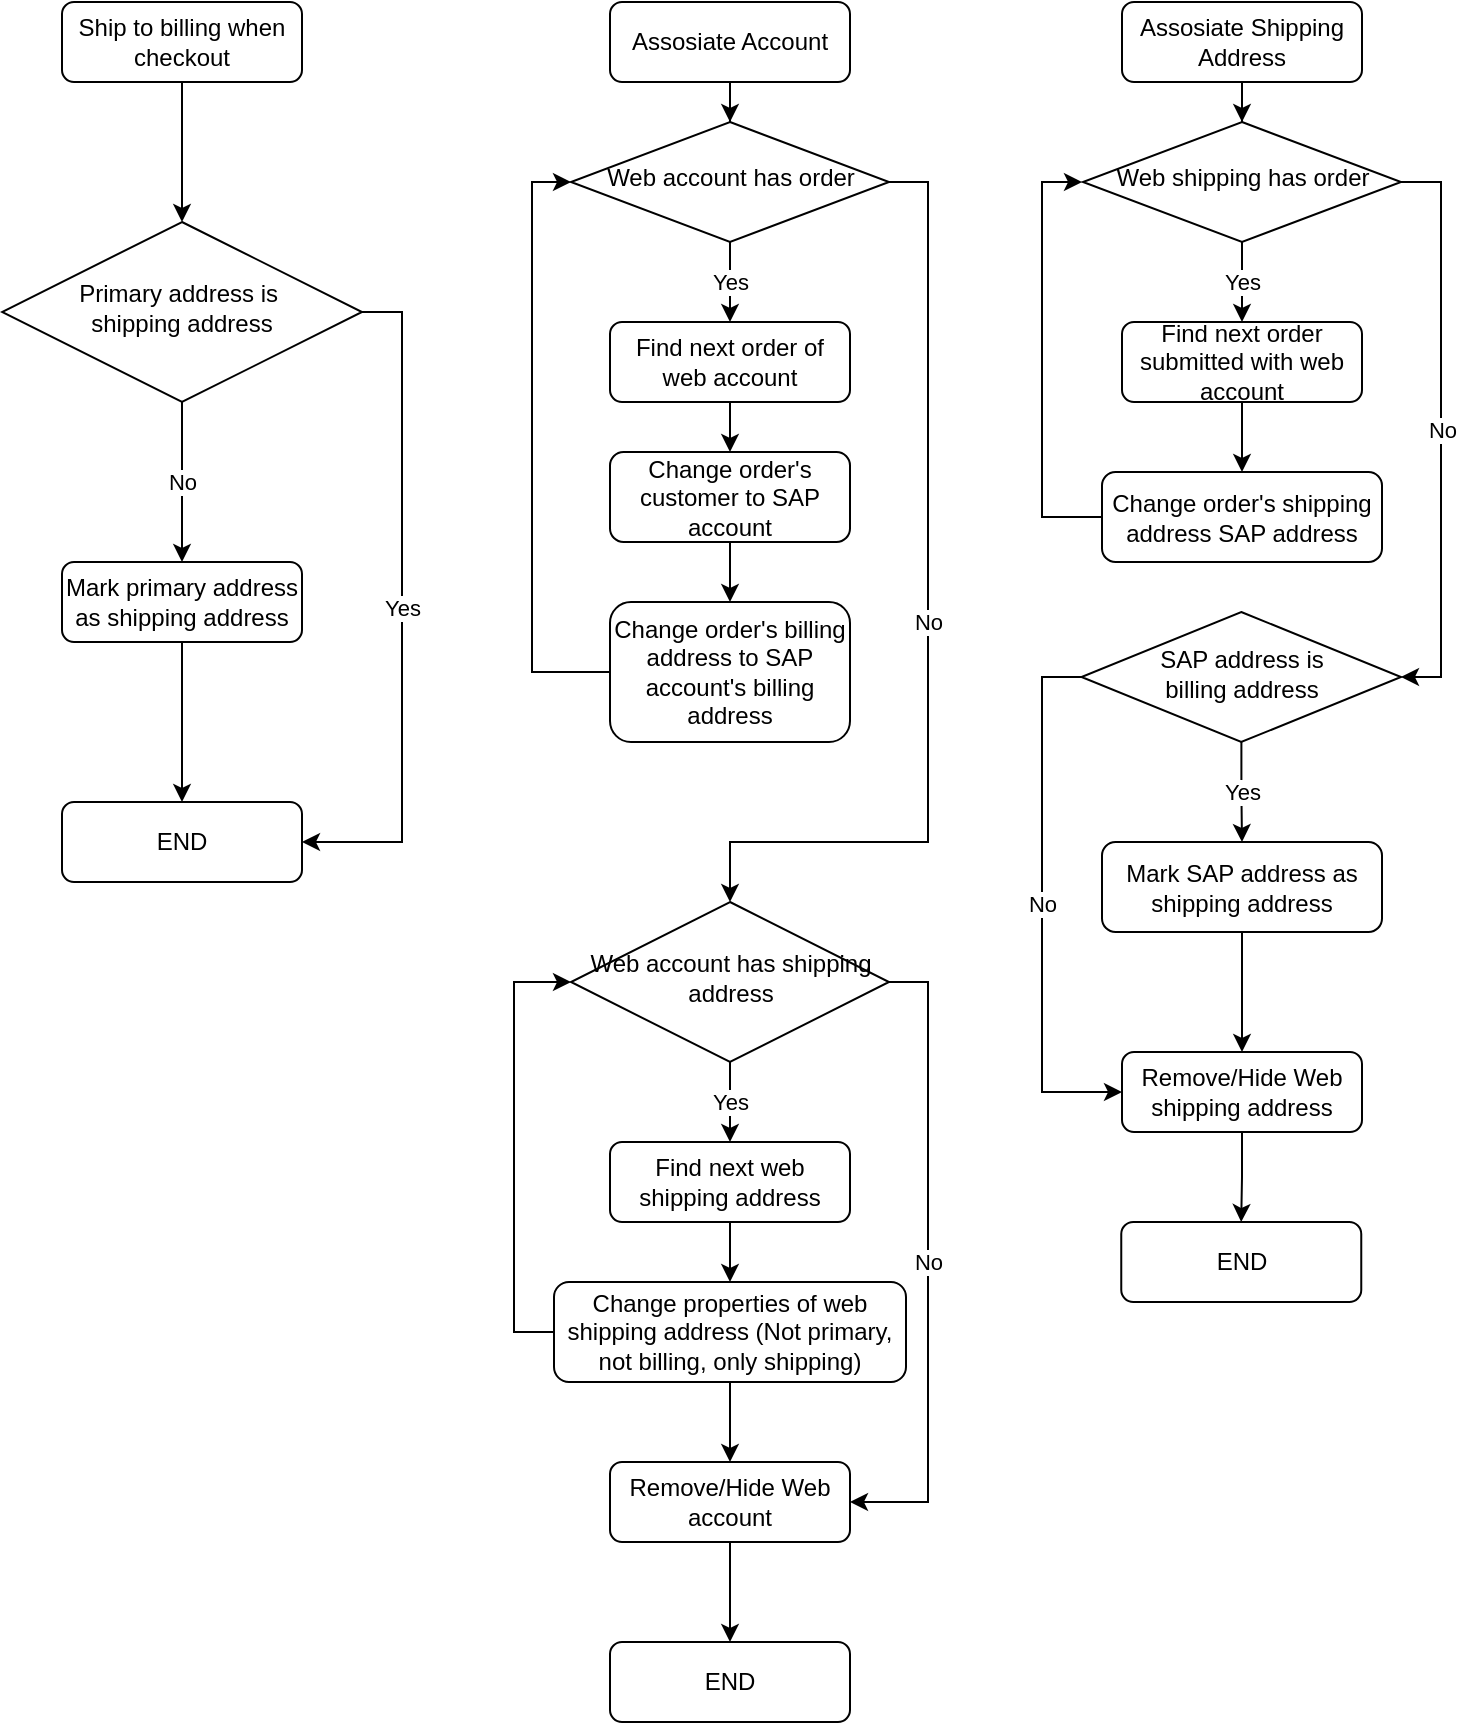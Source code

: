 <mxfile version="13.8.0" type="github">
  <diagram id="C5RBs43oDa-KdzZeNtuy" name="Page-1">
    <mxGraphModel dx="825" dy="466" grid="1" gridSize="10" guides="1" tooltips="1" connect="1" arrows="1" fold="1" page="1" pageScale="1" pageWidth="827" pageHeight="1169" math="0" shadow="0">
      <root>
        <mxCell id="WIyWlLk6GJQsqaUBKTNV-0" />
        <mxCell id="WIyWlLk6GJQsqaUBKTNV-1" parent="WIyWlLk6GJQsqaUBKTNV-0" />
        <mxCell id="mkh69X6KwZ25vf2X4ssn-2" style="edgeStyle=orthogonalEdgeStyle;rounded=0;orthogonalLoop=1;jettySize=auto;html=1;" parent="WIyWlLk6GJQsqaUBKTNV-1" source="WIyWlLk6GJQsqaUBKTNV-3" target="WIyWlLk6GJQsqaUBKTNV-6" edge="1">
          <mxGeometry relative="1" as="geometry" />
        </mxCell>
        <mxCell id="WIyWlLk6GJQsqaUBKTNV-3" value="Ship to billing when checkout" style="rounded=1;whiteSpace=wrap;html=1;fontSize=12;glass=0;strokeWidth=1;shadow=0;" parent="WIyWlLk6GJQsqaUBKTNV-1" vertex="1">
          <mxGeometry x="70" y="40" width="120" height="40" as="geometry" />
        </mxCell>
        <mxCell id="mkh69X6KwZ25vf2X4ssn-3" value="No" style="edgeStyle=orthogonalEdgeStyle;rounded=0;orthogonalLoop=1;jettySize=auto;html=1;" parent="WIyWlLk6GJQsqaUBKTNV-1" source="WIyWlLk6GJQsqaUBKTNV-6" target="WIyWlLk6GJQsqaUBKTNV-7" edge="1">
          <mxGeometry relative="1" as="geometry" />
        </mxCell>
        <mxCell id="mkh69X6KwZ25vf2X4ssn-4" value="Yes" style="edgeStyle=orthogonalEdgeStyle;rounded=0;orthogonalLoop=1;jettySize=auto;html=1;entryX=1;entryY=0.5;entryDx=0;entryDy=0;exitX=1;exitY=0.5;exitDx=0;exitDy=0;" parent="WIyWlLk6GJQsqaUBKTNV-1" source="WIyWlLk6GJQsqaUBKTNV-6" target="WIyWlLk6GJQsqaUBKTNV-11" edge="1">
          <mxGeometry relative="1" as="geometry">
            <mxPoint x="260" y="460" as="targetPoint" />
            <Array as="points">
              <mxPoint x="240" y="195" />
              <mxPoint x="240" y="460" />
            </Array>
          </mxGeometry>
        </mxCell>
        <mxCell id="WIyWlLk6GJQsqaUBKTNV-6" value="Primary address is&amp;nbsp;&lt;br&gt;shipping address" style="rhombus;whiteSpace=wrap;html=1;shadow=0;fontFamily=Helvetica;fontSize=12;align=center;strokeWidth=1;spacing=6;spacingTop=-4;" parent="WIyWlLk6GJQsqaUBKTNV-1" vertex="1">
          <mxGeometry x="40" y="150" width="180" height="90" as="geometry" />
        </mxCell>
        <mxCell id="mkh69X6KwZ25vf2X4ssn-1" style="edgeStyle=orthogonalEdgeStyle;rounded=0;orthogonalLoop=1;jettySize=auto;html=1;" parent="WIyWlLk6GJQsqaUBKTNV-1" source="WIyWlLk6GJQsqaUBKTNV-7" target="WIyWlLk6GJQsqaUBKTNV-11" edge="1">
          <mxGeometry relative="1" as="geometry" />
        </mxCell>
        <mxCell id="WIyWlLk6GJQsqaUBKTNV-7" value="Mark primary address as shipping address" style="rounded=1;whiteSpace=wrap;html=1;fontSize=12;glass=0;strokeWidth=1;shadow=0;" parent="WIyWlLk6GJQsqaUBKTNV-1" vertex="1">
          <mxGeometry x="70" y="320" width="120" height="40" as="geometry" />
        </mxCell>
        <mxCell id="WIyWlLk6GJQsqaUBKTNV-11" value="END" style="rounded=1;whiteSpace=wrap;html=1;fontSize=12;glass=0;strokeWidth=1;shadow=0;" parent="WIyWlLk6GJQsqaUBKTNV-1" vertex="1">
          <mxGeometry x="70" y="440" width="120" height="40" as="geometry" />
        </mxCell>
        <mxCell id="mkh69X6KwZ25vf2X4ssn-15" value="" style="edgeStyle=orthogonalEdgeStyle;rounded=0;orthogonalLoop=1;jettySize=auto;html=1;" parent="WIyWlLk6GJQsqaUBKTNV-1" source="mkh69X6KwZ25vf2X4ssn-5" target="mkh69X6KwZ25vf2X4ssn-12" edge="1">
          <mxGeometry relative="1" as="geometry" />
        </mxCell>
        <mxCell id="mkh69X6KwZ25vf2X4ssn-5" value="Assosiate Account" style="rounded=1;whiteSpace=wrap;html=1;fontSize=12;glass=0;strokeWidth=1;shadow=0;" parent="WIyWlLk6GJQsqaUBKTNV-1" vertex="1">
          <mxGeometry x="344" y="40" width="120" height="40" as="geometry" />
        </mxCell>
        <mxCell id="mkh69X6KwZ25vf2X4ssn-9" value="" style="edgeStyle=orthogonalEdgeStyle;rounded=0;orthogonalLoop=1;jettySize=auto;html=1;" parent="WIyWlLk6GJQsqaUBKTNV-1" source="mkh69X6KwZ25vf2X4ssn-6" target="mkh69X6KwZ25vf2X4ssn-8" edge="1">
          <mxGeometry relative="1" as="geometry" />
        </mxCell>
        <mxCell id="mkh69X6KwZ25vf2X4ssn-6" value="Find next order of web account" style="rounded=1;whiteSpace=wrap;html=1;fontSize=12;glass=0;strokeWidth=1;shadow=0;" parent="WIyWlLk6GJQsqaUBKTNV-1" vertex="1">
          <mxGeometry x="344" y="200" width="120" height="40" as="geometry" />
        </mxCell>
        <mxCell id="mkh69X6KwZ25vf2X4ssn-11" value="" style="edgeStyle=orthogonalEdgeStyle;rounded=0;orthogonalLoop=1;jettySize=auto;html=1;" parent="WIyWlLk6GJQsqaUBKTNV-1" source="mkh69X6KwZ25vf2X4ssn-8" target="mkh69X6KwZ25vf2X4ssn-10" edge="1">
          <mxGeometry relative="1" as="geometry" />
        </mxCell>
        <mxCell id="mkh69X6KwZ25vf2X4ssn-8" value="Change order&#39;s customer to SAP account" style="rounded=1;whiteSpace=wrap;html=1;fontSize=12;glass=0;strokeWidth=1;shadow=0;" parent="WIyWlLk6GJQsqaUBKTNV-1" vertex="1">
          <mxGeometry x="344" y="265" width="120" height="45" as="geometry" />
        </mxCell>
        <mxCell id="mkh69X6KwZ25vf2X4ssn-19" style="edgeStyle=orthogonalEdgeStyle;rounded=0;orthogonalLoop=1;jettySize=auto;html=1;entryX=0;entryY=0.5;entryDx=0;entryDy=0;" parent="WIyWlLk6GJQsqaUBKTNV-1" source="mkh69X6KwZ25vf2X4ssn-10" target="mkh69X6KwZ25vf2X4ssn-12" edge="1">
          <mxGeometry relative="1" as="geometry">
            <Array as="points">
              <mxPoint x="305" y="375" />
              <mxPoint x="305" y="130" />
            </Array>
          </mxGeometry>
        </mxCell>
        <mxCell id="mkh69X6KwZ25vf2X4ssn-10" value="Change order&#39;s billing address to SAP account&#39;s billing address&lt;br&gt;" style="rounded=1;whiteSpace=wrap;html=1;fontSize=12;glass=0;strokeWidth=1;shadow=0;" parent="WIyWlLk6GJQsqaUBKTNV-1" vertex="1">
          <mxGeometry x="344" y="340" width="120" height="70" as="geometry" />
        </mxCell>
        <mxCell id="mkh69X6KwZ25vf2X4ssn-14" value="Yes" style="edgeStyle=orthogonalEdgeStyle;rounded=0;orthogonalLoop=1;jettySize=auto;html=1;" parent="WIyWlLk6GJQsqaUBKTNV-1" source="mkh69X6KwZ25vf2X4ssn-12" target="mkh69X6KwZ25vf2X4ssn-6" edge="1">
          <mxGeometry relative="1" as="geometry" />
        </mxCell>
        <mxCell id="mkh69X6KwZ25vf2X4ssn-23" value="No" style="edgeStyle=orthogonalEdgeStyle;rounded=0;orthogonalLoop=1;jettySize=auto;html=1;entryX=0.5;entryY=0;entryDx=0;entryDy=0;" parent="WIyWlLk6GJQsqaUBKTNV-1" source="mkh69X6KwZ25vf2X4ssn-12" target="mkh69X6KwZ25vf2X4ssn-22" edge="1">
          <mxGeometry relative="1" as="geometry">
            <mxPoint x="510" y="480" as="targetPoint" />
            <Array as="points">
              <mxPoint x="503" y="130" />
              <mxPoint x="503" y="460" />
              <mxPoint x="404" y="460" />
            </Array>
          </mxGeometry>
        </mxCell>
        <mxCell id="mkh69X6KwZ25vf2X4ssn-12" value="Web account has order" style="rhombus;whiteSpace=wrap;html=1;shadow=0;fontFamily=Helvetica;fontSize=12;align=center;strokeWidth=1;spacing=6;spacingTop=-4;" parent="WIyWlLk6GJQsqaUBKTNV-1" vertex="1">
          <mxGeometry x="324.5" y="100" width="159" height="60" as="geometry" />
        </mxCell>
        <mxCell id="mkh69X6KwZ25vf2X4ssn-26" value="Yes" style="edgeStyle=orthogonalEdgeStyle;rounded=0;orthogonalLoop=1;jettySize=auto;html=1;" parent="WIyWlLk6GJQsqaUBKTNV-1" source="mkh69X6KwZ25vf2X4ssn-22" target="mkh69X6KwZ25vf2X4ssn-25" edge="1">
          <mxGeometry relative="1" as="geometry" />
        </mxCell>
        <mxCell id="mkh69X6KwZ25vf2X4ssn-32" value="No" style="edgeStyle=orthogonalEdgeStyle;rounded=0;orthogonalLoop=1;jettySize=auto;html=1;entryX=1;entryY=0.5;entryDx=0;entryDy=0;" parent="WIyWlLk6GJQsqaUBKTNV-1" source="mkh69X6KwZ25vf2X4ssn-22" target="mkh69X6KwZ25vf2X4ssn-30" edge="1">
          <mxGeometry relative="1" as="geometry">
            <Array as="points">
              <mxPoint x="503" y="530" />
              <mxPoint x="503" y="790" />
            </Array>
          </mxGeometry>
        </mxCell>
        <mxCell id="mkh69X6KwZ25vf2X4ssn-22" value="Web account has shipping address" style="rhombus;whiteSpace=wrap;html=1;shadow=0;fontFamily=Helvetica;fontSize=12;align=center;strokeWidth=1;spacing=6;spacingTop=-4;" parent="WIyWlLk6GJQsqaUBKTNV-1" vertex="1">
          <mxGeometry x="324.5" y="490" width="159" height="80" as="geometry" />
        </mxCell>
        <mxCell id="mkh69X6KwZ25vf2X4ssn-28" value="" style="edgeStyle=orthogonalEdgeStyle;rounded=0;orthogonalLoop=1;jettySize=auto;html=1;" parent="WIyWlLk6GJQsqaUBKTNV-1" source="mkh69X6KwZ25vf2X4ssn-25" target="mkh69X6KwZ25vf2X4ssn-27" edge="1">
          <mxGeometry relative="1" as="geometry" />
        </mxCell>
        <mxCell id="mkh69X6KwZ25vf2X4ssn-25" value="Find next web shipping address" style="rounded=1;whiteSpace=wrap;html=1;fontSize=12;glass=0;strokeWidth=1;shadow=0;" parent="WIyWlLk6GJQsqaUBKTNV-1" vertex="1">
          <mxGeometry x="344" y="610" width="120" height="40" as="geometry" />
        </mxCell>
        <mxCell id="mkh69X6KwZ25vf2X4ssn-29" style="edgeStyle=orthogonalEdgeStyle;rounded=0;orthogonalLoop=1;jettySize=auto;html=1;entryX=0;entryY=0.5;entryDx=0;entryDy=0;" parent="WIyWlLk6GJQsqaUBKTNV-1" source="mkh69X6KwZ25vf2X4ssn-27" target="mkh69X6KwZ25vf2X4ssn-22" edge="1">
          <mxGeometry relative="1" as="geometry">
            <Array as="points">
              <mxPoint x="296" y="705" />
              <mxPoint x="296" y="530" />
            </Array>
          </mxGeometry>
        </mxCell>
        <mxCell id="mkh69X6KwZ25vf2X4ssn-31" value="" style="edgeStyle=orthogonalEdgeStyle;rounded=0;orthogonalLoop=1;jettySize=auto;html=1;" parent="WIyWlLk6GJQsqaUBKTNV-1" source="mkh69X6KwZ25vf2X4ssn-27" target="mkh69X6KwZ25vf2X4ssn-30" edge="1">
          <mxGeometry relative="1" as="geometry" />
        </mxCell>
        <mxCell id="mkh69X6KwZ25vf2X4ssn-27" value="Change properties of web shipping address (Not primary, not billing, only shipping)" style="rounded=1;whiteSpace=wrap;html=1;fontSize=12;glass=0;strokeWidth=1;shadow=0;" parent="WIyWlLk6GJQsqaUBKTNV-1" vertex="1">
          <mxGeometry x="316" y="680" width="176" height="50" as="geometry" />
        </mxCell>
        <mxCell id="mkh69X6KwZ25vf2X4ssn-54" value="" style="edgeStyle=orthogonalEdgeStyle;rounded=0;orthogonalLoop=1;jettySize=auto;html=1;" parent="WIyWlLk6GJQsqaUBKTNV-1" source="mkh69X6KwZ25vf2X4ssn-30" target="mkh69X6KwZ25vf2X4ssn-53" edge="1">
          <mxGeometry relative="1" as="geometry" />
        </mxCell>
        <mxCell id="mkh69X6KwZ25vf2X4ssn-30" value="Remove/Hide Web account" style="rounded=1;whiteSpace=wrap;html=1;fontSize=12;glass=0;strokeWidth=1;shadow=0;" parent="WIyWlLk6GJQsqaUBKTNV-1" vertex="1">
          <mxGeometry x="344" y="770" width="120" height="40" as="geometry" />
        </mxCell>
        <mxCell id="mkh69X6KwZ25vf2X4ssn-35" value="" style="edgeStyle=orthogonalEdgeStyle;rounded=0;orthogonalLoop=1;jettySize=auto;html=1;" parent="WIyWlLk6GJQsqaUBKTNV-1" source="mkh69X6KwZ25vf2X4ssn-33" target="mkh69X6KwZ25vf2X4ssn-34" edge="1">
          <mxGeometry relative="1" as="geometry" />
        </mxCell>
        <mxCell id="mkh69X6KwZ25vf2X4ssn-33" value="Assosiate Shipping Address&lt;br&gt;" style="rounded=1;whiteSpace=wrap;html=1;fontSize=12;glass=0;strokeWidth=1;shadow=0;" parent="WIyWlLk6GJQsqaUBKTNV-1" vertex="1">
          <mxGeometry x="600" y="40" width="120" height="40" as="geometry" />
        </mxCell>
        <mxCell id="mkh69X6KwZ25vf2X4ssn-37" value="Yes" style="edgeStyle=orthogonalEdgeStyle;rounded=0;orthogonalLoop=1;jettySize=auto;html=1;" parent="WIyWlLk6GJQsqaUBKTNV-1" source="mkh69X6KwZ25vf2X4ssn-34" target="mkh69X6KwZ25vf2X4ssn-36" edge="1">
          <mxGeometry relative="1" as="geometry" />
        </mxCell>
        <mxCell id="mkh69X6KwZ25vf2X4ssn-42" value="No" style="edgeStyle=orthogonalEdgeStyle;rounded=0;orthogonalLoop=1;jettySize=auto;html=1;exitX=1;exitY=0.5;exitDx=0;exitDy=0;entryX=1;entryY=0.5;entryDx=0;entryDy=0;" parent="WIyWlLk6GJQsqaUBKTNV-1" source="mkh69X6KwZ25vf2X4ssn-34" target="mkh69X6KwZ25vf2X4ssn-40" edge="1">
          <mxGeometry relative="1" as="geometry" />
        </mxCell>
        <mxCell id="mkh69X6KwZ25vf2X4ssn-34" value="Web shipping has order" style="rhombus;whiteSpace=wrap;html=1;shadow=0;fontFamily=Helvetica;fontSize=12;align=center;strokeWidth=1;spacing=6;spacingTop=-4;" parent="WIyWlLk6GJQsqaUBKTNV-1" vertex="1">
          <mxGeometry x="580.5" y="100" width="159" height="60" as="geometry" />
        </mxCell>
        <mxCell id="mkh69X6KwZ25vf2X4ssn-39" value="" style="edgeStyle=orthogonalEdgeStyle;rounded=0;orthogonalLoop=1;jettySize=auto;html=1;" parent="WIyWlLk6GJQsqaUBKTNV-1" source="mkh69X6KwZ25vf2X4ssn-36" target="mkh69X6KwZ25vf2X4ssn-38" edge="1">
          <mxGeometry relative="1" as="geometry" />
        </mxCell>
        <mxCell id="mkh69X6KwZ25vf2X4ssn-36" value="Find next order submitted with web account" style="rounded=1;whiteSpace=wrap;html=1;fontSize=12;glass=0;strokeWidth=1;shadow=0;" parent="WIyWlLk6GJQsqaUBKTNV-1" vertex="1">
          <mxGeometry x="600" y="200" width="120" height="40" as="geometry" />
        </mxCell>
        <mxCell id="mkh69X6KwZ25vf2X4ssn-43" style="edgeStyle=orthogonalEdgeStyle;rounded=0;orthogonalLoop=1;jettySize=auto;html=1;" parent="WIyWlLk6GJQsqaUBKTNV-1" source="mkh69X6KwZ25vf2X4ssn-38" edge="1">
          <mxGeometry relative="1" as="geometry">
            <mxPoint x="580" y="130" as="targetPoint" />
            <Array as="points">
              <mxPoint x="560" y="298" />
              <mxPoint x="560" y="130" />
            </Array>
          </mxGeometry>
        </mxCell>
        <mxCell id="mkh69X6KwZ25vf2X4ssn-38" value="Change order&#39;s shipping address SAP address" style="rounded=1;whiteSpace=wrap;html=1;fontSize=12;glass=0;strokeWidth=1;shadow=0;" parent="WIyWlLk6GJQsqaUBKTNV-1" vertex="1">
          <mxGeometry x="590" y="275" width="140" height="45" as="geometry" />
        </mxCell>
        <mxCell id="mkh69X6KwZ25vf2X4ssn-45" value="Yes" style="edgeStyle=orthogonalEdgeStyle;rounded=0;orthogonalLoop=1;jettySize=auto;html=1;" parent="WIyWlLk6GJQsqaUBKTNV-1" source="mkh69X6KwZ25vf2X4ssn-40" target="mkh69X6KwZ25vf2X4ssn-44" edge="1">
          <mxGeometry relative="1" as="geometry" />
        </mxCell>
        <mxCell id="mkh69X6KwZ25vf2X4ssn-49" value="No" style="edgeStyle=orthogonalEdgeStyle;rounded=0;orthogonalLoop=1;jettySize=auto;html=1;entryX=0;entryY=0.5;entryDx=0;entryDy=0;" parent="WIyWlLk6GJQsqaUBKTNV-1" source="mkh69X6KwZ25vf2X4ssn-40" target="mkh69X6KwZ25vf2X4ssn-46" edge="1">
          <mxGeometry relative="1" as="geometry">
            <mxPoint x="540" y="590" as="targetPoint" />
            <Array as="points">
              <mxPoint x="560" y="378" />
              <mxPoint x="560" y="585" />
            </Array>
          </mxGeometry>
        </mxCell>
        <mxCell id="mkh69X6KwZ25vf2X4ssn-40" value="SAP address is &lt;br&gt;billing address" style="rhombus;whiteSpace=wrap;html=1;shadow=0;fontFamily=Helvetica;fontSize=12;align=center;strokeWidth=1;spacing=6;spacingTop=-4;" parent="WIyWlLk6GJQsqaUBKTNV-1" vertex="1">
          <mxGeometry x="579.75" y="345" width="159.75" height="65" as="geometry" />
        </mxCell>
        <mxCell id="mkh69X6KwZ25vf2X4ssn-50" value="" style="edgeStyle=orthogonalEdgeStyle;rounded=0;orthogonalLoop=1;jettySize=auto;html=1;" parent="WIyWlLk6GJQsqaUBKTNV-1" source="mkh69X6KwZ25vf2X4ssn-44" target="mkh69X6KwZ25vf2X4ssn-46" edge="1">
          <mxGeometry relative="1" as="geometry" />
        </mxCell>
        <mxCell id="mkh69X6KwZ25vf2X4ssn-44" value="Mark SAP address as shipping address" style="rounded=1;whiteSpace=wrap;html=1;fontSize=12;glass=0;strokeWidth=1;shadow=0;" parent="WIyWlLk6GJQsqaUBKTNV-1" vertex="1">
          <mxGeometry x="590" y="460" width="140" height="45" as="geometry" />
        </mxCell>
        <mxCell id="mkh69X6KwZ25vf2X4ssn-52" value="" style="edgeStyle=orthogonalEdgeStyle;rounded=0;orthogonalLoop=1;jettySize=auto;html=1;" parent="WIyWlLk6GJQsqaUBKTNV-1" source="mkh69X6KwZ25vf2X4ssn-46" target="mkh69X6KwZ25vf2X4ssn-51" edge="1">
          <mxGeometry relative="1" as="geometry" />
        </mxCell>
        <mxCell id="mkh69X6KwZ25vf2X4ssn-46" value="Remove/Hide Web shipping address" style="rounded=1;whiteSpace=wrap;html=1;fontSize=12;glass=0;strokeWidth=1;shadow=0;" parent="WIyWlLk6GJQsqaUBKTNV-1" vertex="1">
          <mxGeometry x="600" y="565" width="120" height="40" as="geometry" />
        </mxCell>
        <mxCell id="mkh69X6KwZ25vf2X4ssn-51" value="END" style="rounded=1;whiteSpace=wrap;html=1;fontSize=12;glass=0;strokeWidth=1;shadow=0;" parent="WIyWlLk6GJQsqaUBKTNV-1" vertex="1">
          <mxGeometry x="599.63" y="650" width="120" height="40" as="geometry" />
        </mxCell>
        <mxCell id="mkh69X6KwZ25vf2X4ssn-53" value="END" style="rounded=1;whiteSpace=wrap;html=1;fontSize=12;glass=0;strokeWidth=1;shadow=0;" parent="WIyWlLk6GJQsqaUBKTNV-1" vertex="1">
          <mxGeometry x="344" y="860" width="120" height="40" as="geometry" />
        </mxCell>
      </root>
    </mxGraphModel>
  </diagram>
</mxfile>
